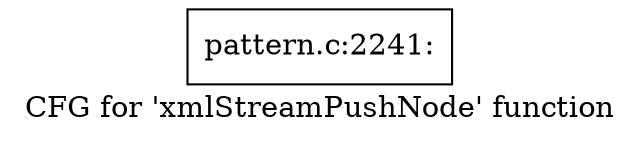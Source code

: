 digraph "CFG for 'xmlStreamPushNode' function" {
	label="CFG for 'xmlStreamPushNode' function";

	Node0x4614070 [shape=record,label="{pattern.c:2241:}"];
}
